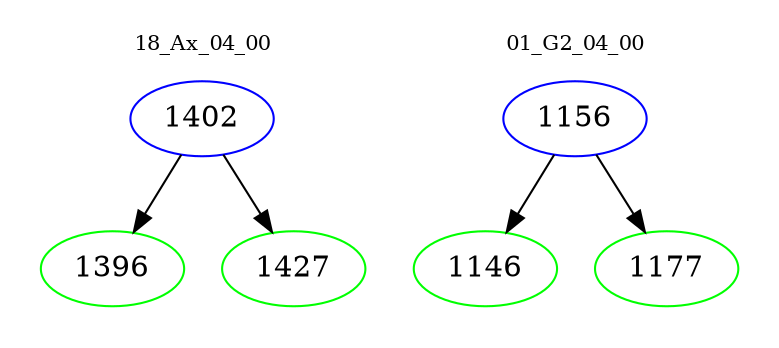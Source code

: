 digraph{
subgraph cluster_0 {
color = white
label = "18_Ax_04_00";
fontsize=10;
T0_1402 [label="1402", color="blue"]
T0_1402 -> T0_1396 [color="black"]
T0_1396 [label="1396", color="green"]
T0_1402 -> T0_1427 [color="black"]
T0_1427 [label="1427", color="green"]
}
subgraph cluster_1 {
color = white
label = "01_G2_04_00";
fontsize=10;
T1_1156 [label="1156", color="blue"]
T1_1156 -> T1_1146 [color="black"]
T1_1146 [label="1146", color="green"]
T1_1156 -> T1_1177 [color="black"]
T1_1177 [label="1177", color="green"]
}
}
